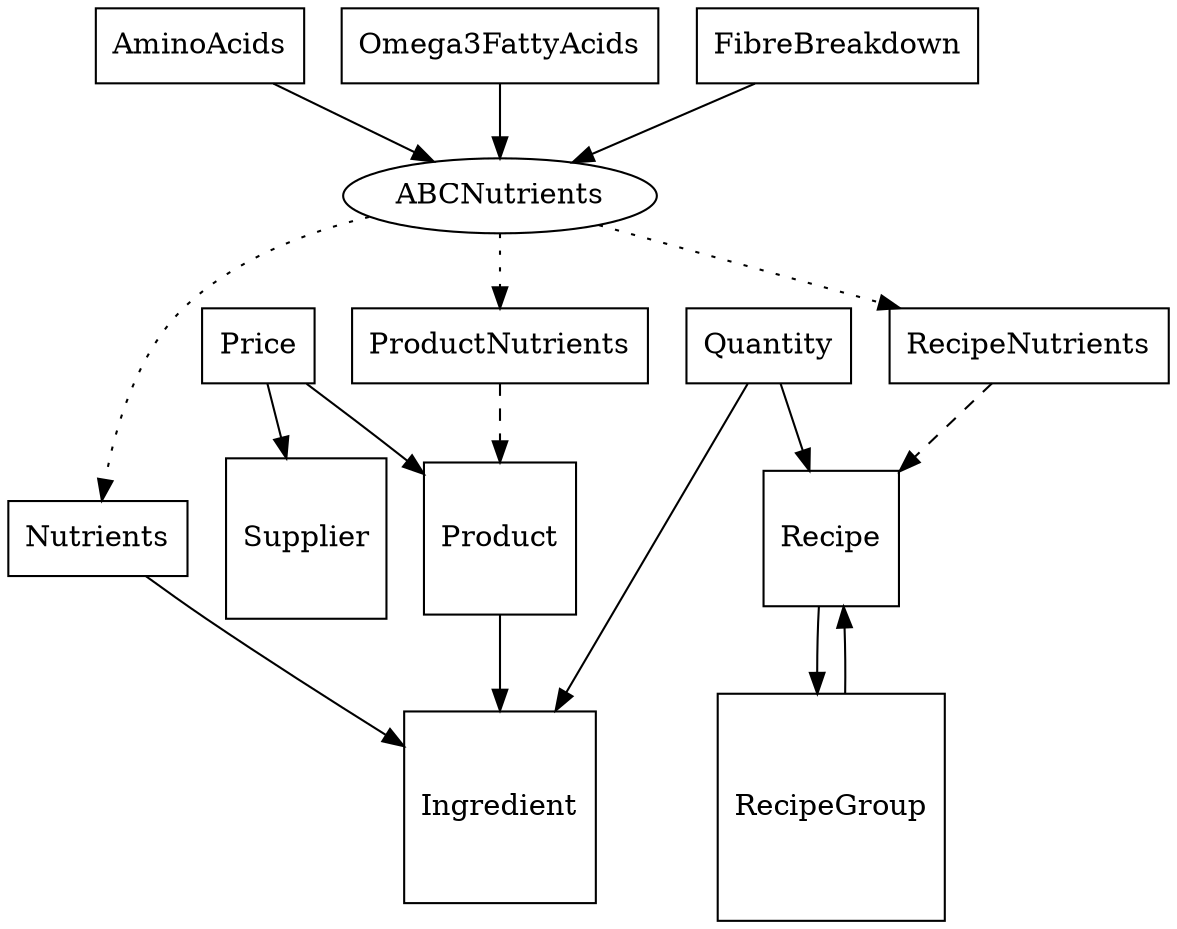 digraph pantsMk1Models {

   subgraph Ingredients {
      Ingredient [shape=square];
      Nutrients [shape=box];
      AminoAcids [shape=box];
      AminoAcids -> ABCNutrients;
      Omega3FattyAcids [shape=box];
      Omega3FattyAcids -> ABCNutrients;
      FibreBreakdown [shape=box];
      FibreBreakdown -> ABCNutrients;
      Nutrients -> Ingredient;
      ABCNutrients -> Nutrients [style=dotted];
      ABCNutrients -> ProductNutrients [style=dotted];
      ABCNutrients -> RecipeNutrients [style=dotted];
   }

   subgraph Products {
      Product [shape=square];
      ProductNutrients [shape=box];
      Product -> Ingredient;
      ProductNutrients -> Product [style=dashed];
      Price [shape=box];
      Price -> Supplier;
      Price -> Product;
      Supplier [shape=square];
   }

   subgraph Recipes {
      Recipe [shape=square];
      RecipeNutrients [shape=box];
      RecipeNutrients -> Recipe [style=dashed];
      Quantity [shape=box];
      Quantity -> Recipe;
      Quantity -> Ingredient;
      RecipeGroup [shape=square];
      RecipeGroup -> Recipe;
      Recipe -> RecipeGroup;
   }
}
